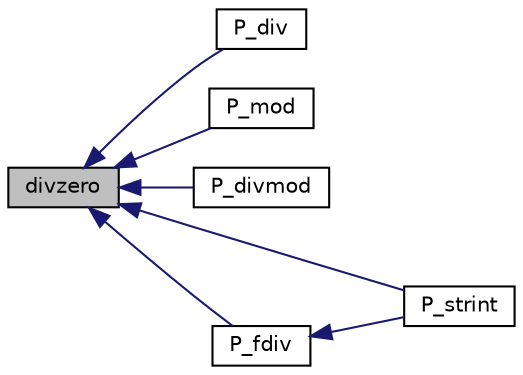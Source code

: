 digraph "divzero"
{
  edge [fontname="Helvetica",fontsize="10",labelfontname="Helvetica",labelfontsize="10"];
  node [fontname="Helvetica",fontsize="10",shape=record];
  rankdir="LR";
  Node268 [label="divzero",height=0.2,width=0.4,color="black", fillcolor="grey75", style="filled", fontcolor="black"];
  Node268 -> Node269 [dir="back",color="midnightblue",fontsize="10",style="solid",fontname="Helvetica"];
  Node269 [label="P_div",height=0.2,width=0.4,color="black", fillcolor="white", style="filled",URL="$atlast_8c.html#ab6106ff0411581c5bd2821311e57a2d6"];
  Node268 -> Node270 [dir="back",color="midnightblue",fontsize="10",style="solid",fontname="Helvetica"];
  Node270 [label="P_mod",height=0.2,width=0.4,color="black", fillcolor="white", style="filled",URL="$atlast_8c.html#a501119b7dd36adda6a1503470da5999c"];
  Node268 -> Node271 [dir="back",color="midnightblue",fontsize="10",style="solid",fontname="Helvetica"];
  Node271 [label="P_divmod",height=0.2,width=0.4,color="black", fillcolor="white", style="filled",URL="$atlast_8c.html#a9fcf18a3717070f5e2f34183c621a6c2"];
  Node268 -> Node272 [dir="back",color="midnightblue",fontsize="10",style="solid",fontname="Helvetica"];
  Node272 [label="P_strint",height=0.2,width=0.4,color="black", fillcolor="white", style="filled",URL="$atlast_8c.html#a648b2b3678b90acbfc23cd8575e5a1fa"];
  Node268 -> Node273 [dir="back",color="midnightblue",fontsize="10",style="solid",fontname="Helvetica"];
  Node273 [label="P_fdiv",height=0.2,width=0.4,color="black", fillcolor="white", style="filled",URL="$FreeRTOS_2atlast_8c.html#a6b33e9ebde5bd1cc2babdeee6f98fb6d"];
  Node273 -> Node272 [dir="back",color="midnightblue",fontsize="10",style="solid",fontname="Helvetica"];
}
